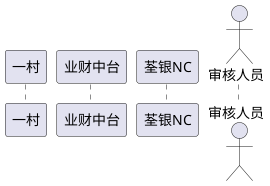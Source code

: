 @startuml
'https://plantuml.com/sequence-diagram

participant 一村 as yicun
participant 业财中台 as zt
participant 荃银NC as nc
actor 审核人员 as admin
'
'== 推送客户数据 ==
'yicun -> yicun : 定时任务获取未推送客户
'activate yicun
'loop n次
'    yicun -> zt : 推送客户信息
'    activate zt
'    alt 推送成功
'        zt -->yicun : 推送成功
'    else 某种原因失败了
'        zt -->yicun : 返回失败原因
'    end
'    deactivate zt
'end
'deactivate yicun
'
'== 人工审核 ==
'admin -> nc : 人工审核
'activate nc
'alt 审核通过
'activate zt
'        nc --> zt : 审核通过
'    else 审核失败
'        nc --> zt : 审核失败
'        zt --> yicun :  推送失败原因
'deactivate zt
'end
'== 查询已推送客户是否成功 ==
'yicun -> zt : 定时任务获取增量客户
'activate yicun
'activate zt
'loop n次
'    yicun -> yicun : 更新客户推送标记/信息
'end
'deactivate yicun
'deactivate zt

@enduml